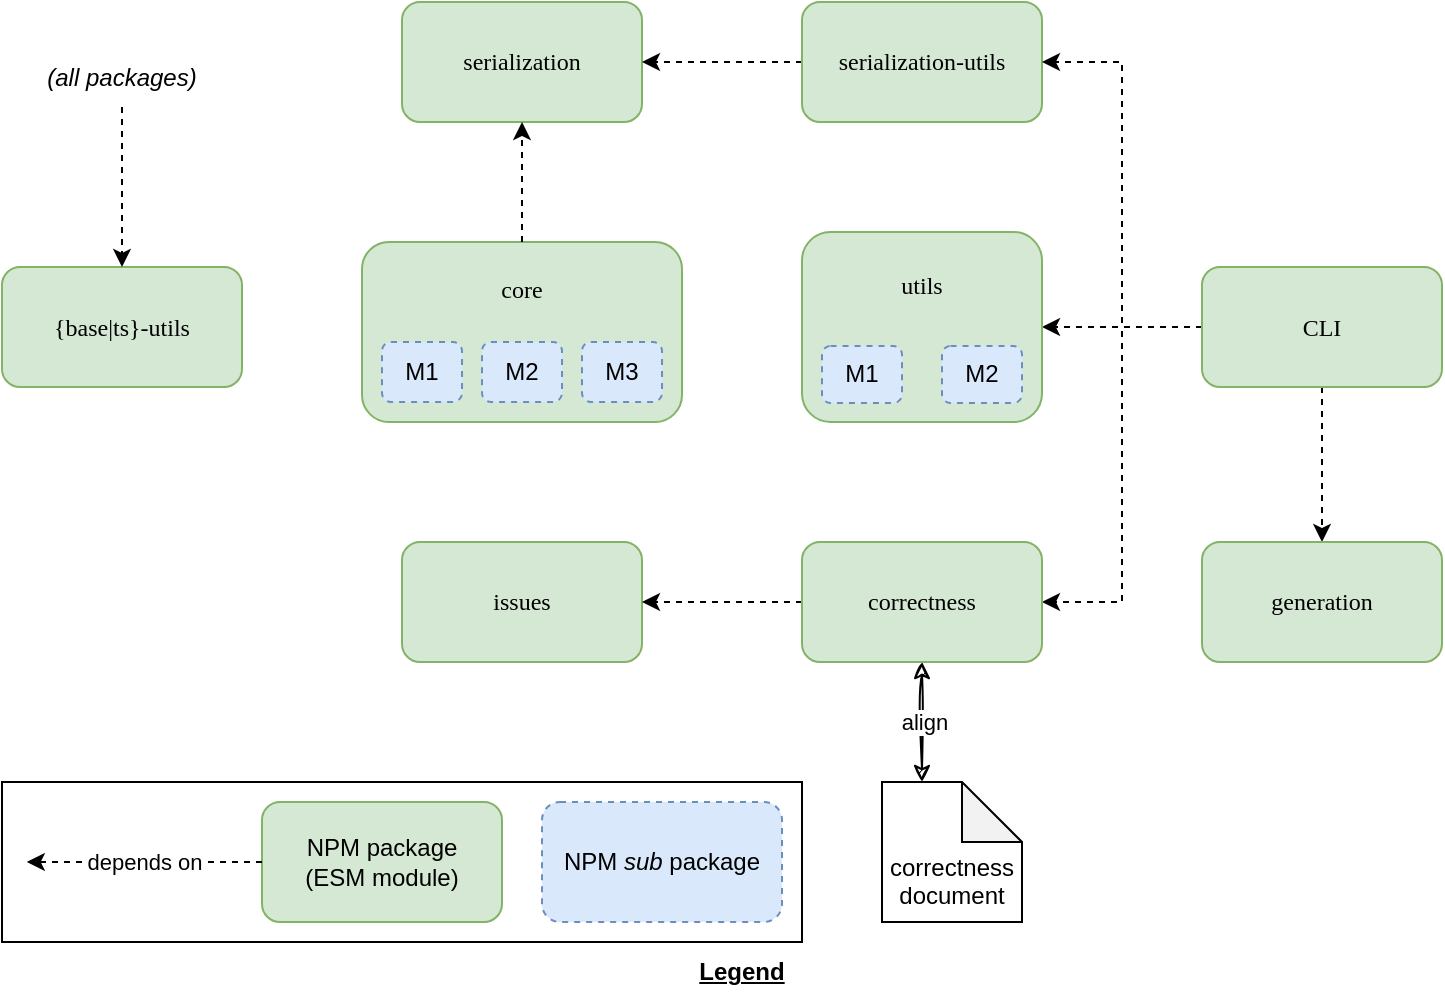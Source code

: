 <mxfile version="24.7.17">
  <diagram name="Page-1" id="EqK75Kmrtwr6eSXlIrdL">
    <mxGraphModel dx="2420" dy="1084" grid="1" gridSize="10" guides="1" tooltips="1" connect="1" arrows="1" fold="1" page="1" pageScale="1" pageWidth="850" pageHeight="1100" math="0" shadow="0">
      <root>
        <mxCell id="0" />
        <mxCell id="1" parent="0" />
        <mxCell id="M3EiThE2OdQxYYkIDQVw-14" value="" style="rounded=0;whiteSpace=wrap;html=1;fillColor=none;" vertex="1" parent="1">
          <mxGeometry x="-120" y="470" width="400" height="80" as="geometry" />
        </mxCell>
        <mxCell id="M3EiThE2OdQxYYkIDQVw-1" value="NPM package&lt;br&gt;(ESM module)" style="rounded=1;whiteSpace=wrap;html=1;fillColor=#d5e8d4;strokeColor=#82b366;" vertex="1" parent="1">
          <mxGeometry x="10" y="480" width="120" height="60" as="geometry" />
        </mxCell>
        <mxCell id="M3EiThE2OdQxYYkIDQVw-2" value="NPM &lt;i&gt;sub&lt;/i&gt; package" style="rounded=1;whiteSpace=wrap;html=1;dashed=1;fillColor=#dae8fc;strokeColor=#6c8ebf;" vertex="1" parent="1">
          <mxGeometry x="150" y="480" width="120" height="60" as="geometry" />
        </mxCell>
        <mxCell id="M3EiThE2OdQxYYkIDQVw-3" value="&lt;font face=&quot;Fira Code&quot;&gt;serialization&lt;/font&gt;" style="rounded=1;whiteSpace=wrap;html=1;fillColor=#d5e8d4;strokeColor=#82b366;" vertex="1" parent="1">
          <mxGeometry x="80" y="80" width="120" height="60" as="geometry" />
        </mxCell>
        <mxCell id="M3EiThE2OdQxYYkIDQVw-16" style="edgeStyle=orthogonalEdgeStyle;rounded=0;orthogonalLoop=1;jettySize=auto;html=1;exitX=0;exitY=0.5;exitDx=0;exitDy=0;entryX=1;entryY=0.5;entryDx=0;entryDy=0;dashed=1;" edge="1" parent="1" source="M3EiThE2OdQxYYkIDQVw-4" target="M3EiThE2OdQxYYkIDQVw-3">
          <mxGeometry relative="1" as="geometry" />
        </mxCell>
        <mxCell id="M3EiThE2OdQxYYkIDQVw-4" value="&lt;font face=&quot;Fira Code&quot;&gt;serialization-utils&lt;/font&gt;" style="rounded=1;whiteSpace=wrap;html=1;fillColor=#d5e8d4;strokeColor=#82b366;" vertex="1" parent="1">
          <mxGeometry x="280" y="80" width="120" height="60" as="geometry" />
        </mxCell>
        <mxCell id="M3EiThE2OdQxYYkIDQVw-34" style="edgeStyle=orthogonalEdgeStyle;rounded=0;orthogonalLoop=1;jettySize=auto;html=1;exitX=0;exitY=0.5;exitDx=0;exitDy=0;entryX=1;entryY=0.5;entryDx=0;entryDy=0;dashed=1;" edge="1" parent="1" source="M3EiThE2OdQxYYkIDQVw-5" target="M3EiThE2OdQxYYkIDQVw-10">
          <mxGeometry relative="1" as="geometry" />
        </mxCell>
        <mxCell id="M3EiThE2OdQxYYkIDQVw-35" style="edgeStyle=orthogonalEdgeStyle;rounded=0;orthogonalLoop=1;jettySize=auto;html=1;exitX=0.5;exitY=1;exitDx=0;exitDy=0;entryX=0.5;entryY=0;entryDx=0;entryDy=0;dashed=1;" edge="1" parent="1" source="M3EiThE2OdQxYYkIDQVw-5" target="M3EiThE2OdQxYYkIDQVw-9">
          <mxGeometry relative="1" as="geometry" />
        </mxCell>
        <mxCell id="M3EiThE2OdQxYYkIDQVw-37" style="edgeStyle=orthogonalEdgeStyle;rounded=0;orthogonalLoop=1;jettySize=auto;html=1;exitX=0;exitY=0.5;exitDx=0;exitDy=0;entryX=1;entryY=0.5;entryDx=0;entryDy=0;dashed=1;" edge="1" parent="1" source="M3EiThE2OdQxYYkIDQVw-5" target="M3EiThE2OdQxYYkIDQVw-8">
          <mxGeometry relative="1" as="geometry" />
        </mxCell>
        <mxCell id="M3EiThE2OdQxYYkIDQVw-38" style="edgeStyle=orthogonalEdgeStyle;rounded=0;orthogonalLoop=1;jettySize=auto;html=1;exitX=0;exitY=0.5;exitDx=0;exitDy=0;entryX=1;entryY=0.5;entryDx=0;entryDy=0;dashed=1;" edge="1" parent="1" source="M3EiThE2OdQxYYkIDQVw-5" target="M3EiThE2OdQxYYkIDQVw-4">
          <mxGeometry relative="1" as="geometry" />
        </mxCell>
        <mxCell id="M3EiThE2OdQxYYkIDQVw-5" value="&lt;font face=&quot;Fira Code&quot;&gt;CLI&lt;/font&gt;" style="rounded=1;whiteSpace=wrap;html=1;fillColor=#d5e8d4;strokeColor=#82b366;" vertex="1" parent="1">
          <mxGeometry x="480" y="212.5" width="120" height="60" as="geometry" />
        </mxCell>
        <mxCell id="M3EiThE2OdQxYYkIDQVw-6" value="&lt;font face=&quot;Fira Code&quot;&gt;issues&lt;/font&gt;" style="rounded=1;whiteSpace=wrap;html=1;fillColor=#d5e8d4;strokeColor=#82b366;" vertex="1" parent="1">
          <mxGeometry x="80" y="350" width="120" height="60" as="geometry" />
        </mxCell>
        <mxCell id="M3EiThE2OdQxYYkIDQVw-32" style="edgeStyle=orthogonalEdgeStyle;rounded=0;orthogonalLoop=1;jettySize=auto;html=1;exitX=0;exitY=0.5;exitDx=0;exitDy=0;entryX=1;entryY=0.5;entryDx=0;entryDy=0;dashed=1;" edge="1" parent="1" source="M3EiThE2OdQxYYkIDQVw-8" target="M3EiThE2OdQxYYkIDQVw-6">
          <mxGeometry relative="1" as="geometry" />
        </mxCell>
        <mxCell id="M3EiThE2OdQxYYkIDQVw-8" value="&lt;font face=&quot;Fira Code&quot;&gt;correctness&lt;/font&gt;" style="rounded=1;whiteSpace=wrap;html=1;fillColor=#d5e8d4;strokeColor=#82b366;" vertex="1" parent="1">
          <mxGeometry x="280" y="350" width="120" height="60" as="geometry" />
        </mxCell>
        <mxCell id="M3EiThE2OdQxYYkIDQVw-9" value="&lt;font face=&quot;Fira Code&quot;&gt;generation&lt;/font&gt;" style="rounded=1;whiteSpace=wrap;html=1;fillColor=#d5e8d4;strokeColor=#82b366;" vertex="1" parent="1">
          <mxGeometry x="480" y="350" width="120" height="60" as="geometry" />
        </mxCell>
        <mxCell id="M3EiThE2OdQxYYkIDQVw-15" value="&lt;b&gt;&lt;u&gt;Legend&lt;/u&gt;&lt;/b&gt;" style="text;html=1;align=center;verticalAlign=middle;whiteSpace=wrap;rounded=0;" vertex="1" parent="1">
          <mxGeometry x="220" y="550" width="60" height="30" as="geometry" />
        </mxCell>
        <mxCell id="M3EiThE2OdQxYYkIDQVw-18" value="&amp;nbsp;depends on&amp;nbsp;" style="endArrow=classic;html=1;rounded=0;exitX=0;exitY=0.5;exitDx=0;exitDy=0;entryX=0.031;entryY=0.5;entryDx=0;entryDy=0;entryPerimeter=0;dashed=1;" edge="1" parent="1" source="M3EiThE2OdQxYYkIDQVw-1" target="M3EiThE2OdQxYYkIDQVw-14">
          <mxGeometry width="50" height="50" relative="1" as="geometry">
            <mxPoint x="-130" y="430" as="sourcePoint" />
            <mxPoint x="-80" y="380" as="targetPoint" />
            <Array as="points" />
          </mxGeometry>
        </mxCell>
        <mxCell id="M3EiThE2OdQxYYkIDQVw-27" value="" style="group" vertex="1" connectable="0" parent="1">
          <mxGeometry x="60" y="200" width="160" height="90" as="geometry" />
        </mxCell>
        <mxCell id="M3EiThE2OdQxYYkIDQVw-7" value="&lt;font face=&quot;Fira Code&quot;&gt;core&lt;/font&gt;&lt;div&gt;&lt;font face=&quot;Fira Code&quot;&gt;&lt;br&gt;&lt;/font&gt;&lt;/div&gt;&lt;div&gt;&lt;font face=&quot;Fira Code&quot;&gt;&lt;br&gt;&lt;/font&gt;&lt;/div&gt;&lt;div&gt;&lt;font face=&quot;Fira Code&quot;&gt;&lt;br&gt;&lt;/font&gt;&lt;/div&gt;" style="rounded=1;whiteSpace=wrap;html=1;fillColor=#d5e8d4;strokeColor=#82b366;" vertex="1" parent="M3EiThE2OdQxYYkIDQVw-27">
          <mxGeometry width="160" height="90" as="geometry" />
        </mxCell>
        <mxCell id="M3EiThE2OdQxYYkIDQVw-24" value="M2" style="rounded=1;whiteSpace=wrap;html=1;dashed=1;fillColor=#dae8fc;strokeColor=#6c8ebf;" vertex="1" parent="M3EiThE2OdQxYYkIDQVw-27">
          <mxGeometry x="60" y="50" width="40" height="30" as="geometry" />
        </mxCell>
        <mxCell id="M3EiThE2OdQxYYkIDQVw-25" value="M1" style="rounded=1;whiteSpace=wrap;html=1;dashed=1;fillColor=#dae8fc;strokeColor=#6c8ebf;" vertex="1" parent="M3EiThE2OdQxYYkIDQVw-27">
          <mxGeometry x="10" y="50" width="40" height="30" as="geometry" />
        </mxCell>
        <mxCell id="M3EiThE2OdQxYYkIDQVw-26" value="M3" style="rounded=1;whiteSpace=wrap;html=1;dashed=1;fillColor=#dae8fc;strokeColor=#6c8ebf;" vertex="1" parent="M3EiThE2OdQxYYkIDQVw-27">
          <mxGeometry x="110" y="50" width="40" height="30" as="geometry" />
        </mxCell>
        <mxCell id="M3EiThE2OdQxYYkIDQVw-28" style="edgeStyle=orthogonalEdgeStyle;rounded=0;orthogonalLoop=1;jettySize=auto;html=1;exitX=0.5;exitY=0;exitDx=0;exitDy=0;entryX=0.5;entryY=1;entryDx=0;entryDy=0;dashed=1;" edge="1" parent="1" source="M3EiThE2OdQxYYkIDQVw-7" target="M3EiThE2OdQxYYkIDQVw-3">
          <mxGeometry relative="1" as="geometry" />
        </mxCell>
        <mxCell id="M3EiThE2OdQxYYkIDQVw-29" value="&lt;font face=&quot;Fira Code&quot;&gt;{base|ts}-utils&lt;/font&gt;" style="rounded=1;whiteSpace=wrap;html=1;fillColor=#d5e8d4;strokeColor=#82b366;" vertex="1" parent="1">
          <mxGeometry x="-120" y="212.5" width="120" height="60" as="geometry" />
        </mxCell>
        <mxCell id="M3EiThE2OdQxYYkIDQVw-30" value="" style="endArrow=classic;html=1;rounded=0;entryX=0.5;entryY=0;entryDx=0;entryDy=0;dashed=1;" edge="1" parent="1" target="M3EiThE2OdQxYYkIDQVw-29">
          <mxGeometry width="50" height="50" relative="1" as="geometry">
            <mxPoint x="-60" y="132.5" as="sourcePoint" />
            <mxPoint x="-90" y="162" as="targetPoint" />
            <Array as="points" />
          </mxGeometry>
        </mxCell>
        <mxCell id="M3EiThE2OdQxYYkIDQVw-31" value="&lt;i&gt;(all packages)&lt;/i&gt;" style="text;html=1;align=center;verticalAlign=middle;whiteSpace=wrap;rounded=0;" vertex="1" parent="1">
          <mxGeometry x="-100" y="102.5" width="80" height="30" as="geometry" />
        </mxCell>
        <mxCell id="M3EiThE2OdQxYYkIDQVw-33" value="" style="group" vertex="1" connectable="0" parent="1">
          <mxGeometry x="280" y="195" width="120" height="95" as="geometry" />
        </mxCell>
        <mxCell id="M3EiThE2OdQxYYkIDQVw-10" value="&lt;font face=&quot;Fira Code&quot;&gt;utils&lt;/font&gt;&lt;div&gt;&lt;font face=&quot;Fira Code&quot;&gt;&lt;br&gt;&lt;/font&gt;&lt;/div&gt;&lt;div&gt;&lt;font face=&quot;Fira Code&quot;&gt;&lt;br&gt;&lt;/font&gt;&lt;/div&gt;&lt;div&gt;&lt;font face=&quot;Fira Code&quot;&gt;&lt;br&gt;&lt;/font&gt;&lt;/div&gt;" style="rounded=1;whiteSpace=wrap;html=1;fillColor=#d5e8d4;strokeColor=#82b366;" vertex="1" parent="M3EiThE2OdQxYYkIDQVw-33">
          <mxGeometry width="120" height="95" as="geometry" />
        </mxCell>
        <mxCell id="M3EiThE2OdQxYYkIDQVw-11" value="M1" style="rounded=1;whiteSpace=wrap;html=1;dashed=1;fillColor=#dae8fc;strokeColor=#6c8ebf;" vertex="1" parent="M3EiThE2OdQxYYkIDQVw-33">
          <mxGeometry x="10" y="57" width="40" height="28.5" as="geometry" />
        </mxCell>
        <mxCell id="M3EiThE2OdQxYYkIDQVw-12" value="M2" style="rounded=1;whiteSpace=wrap;html=1;dashed=1;fillColor=#dae8fc;strokeColor=#6c8ebf;" vertex="1" parent="M3EiThE2OdQxYYkIDQVw-33">
          <mxGeometry x="70" y="57" width="40" height="28.5" as="geometry" />
        </mxCell>
        <mxCell id="M3EiThE2OdQxYYkIDQVw-40" value="&lt;div&gt;&lt;br&gt;&lt;br&gt;&lt;/div&gt;correctness document" style="shape=note;whiteSpace=wrap;html=1;backgroundOutline=1;darkOpacity=0.05;" vertex="1" parent="1">
          <mxGeometry x="320" y="470" width="70" height="70" as="geometry" />
        </mxCell>
        <mxCell id="M3EiThE2OdQxYYkIDQVw-41" style="edgeStyle=orthogonalEdgeStyle;rounded=0;orthogonalLoop=1;jettySize=auto;html=1;exitX=0.5;exitY=1;exitDx=0;exitDy=0;entryX=0;entryY=0;entryDx=20;entryDy=0;entryPerimeter=0;startArrow=classic;startFill=1;sketch=1;curveFitting=1;jiggle=2;" edge="1" parent="1" source="M3EiThE2OdQxYYkIDQVw-8" target="M3EiThE2OdQxYYkIDQVw-40">
          <mxGeometry relative="1" as="geometry" />
        </mxCell>
        <mxCell id="M3EiThE2OdQxYYkIDQVw-42" value="align" style="edgeLabel;html=1;align=center;verticalAlign=middle;resizable=0;points=[];" vertex="1" connectable="0" parent="M3EiThE2OdQxYYkIDQVw-41">
          <mxGeometry y="1" relative="1" as="geometry">
            <mxPoint as="offset" />
          </mxGeometry>
        </mxCell>
      </root>
    </mxGraphModel>
  </diagram>
</mxfile>
